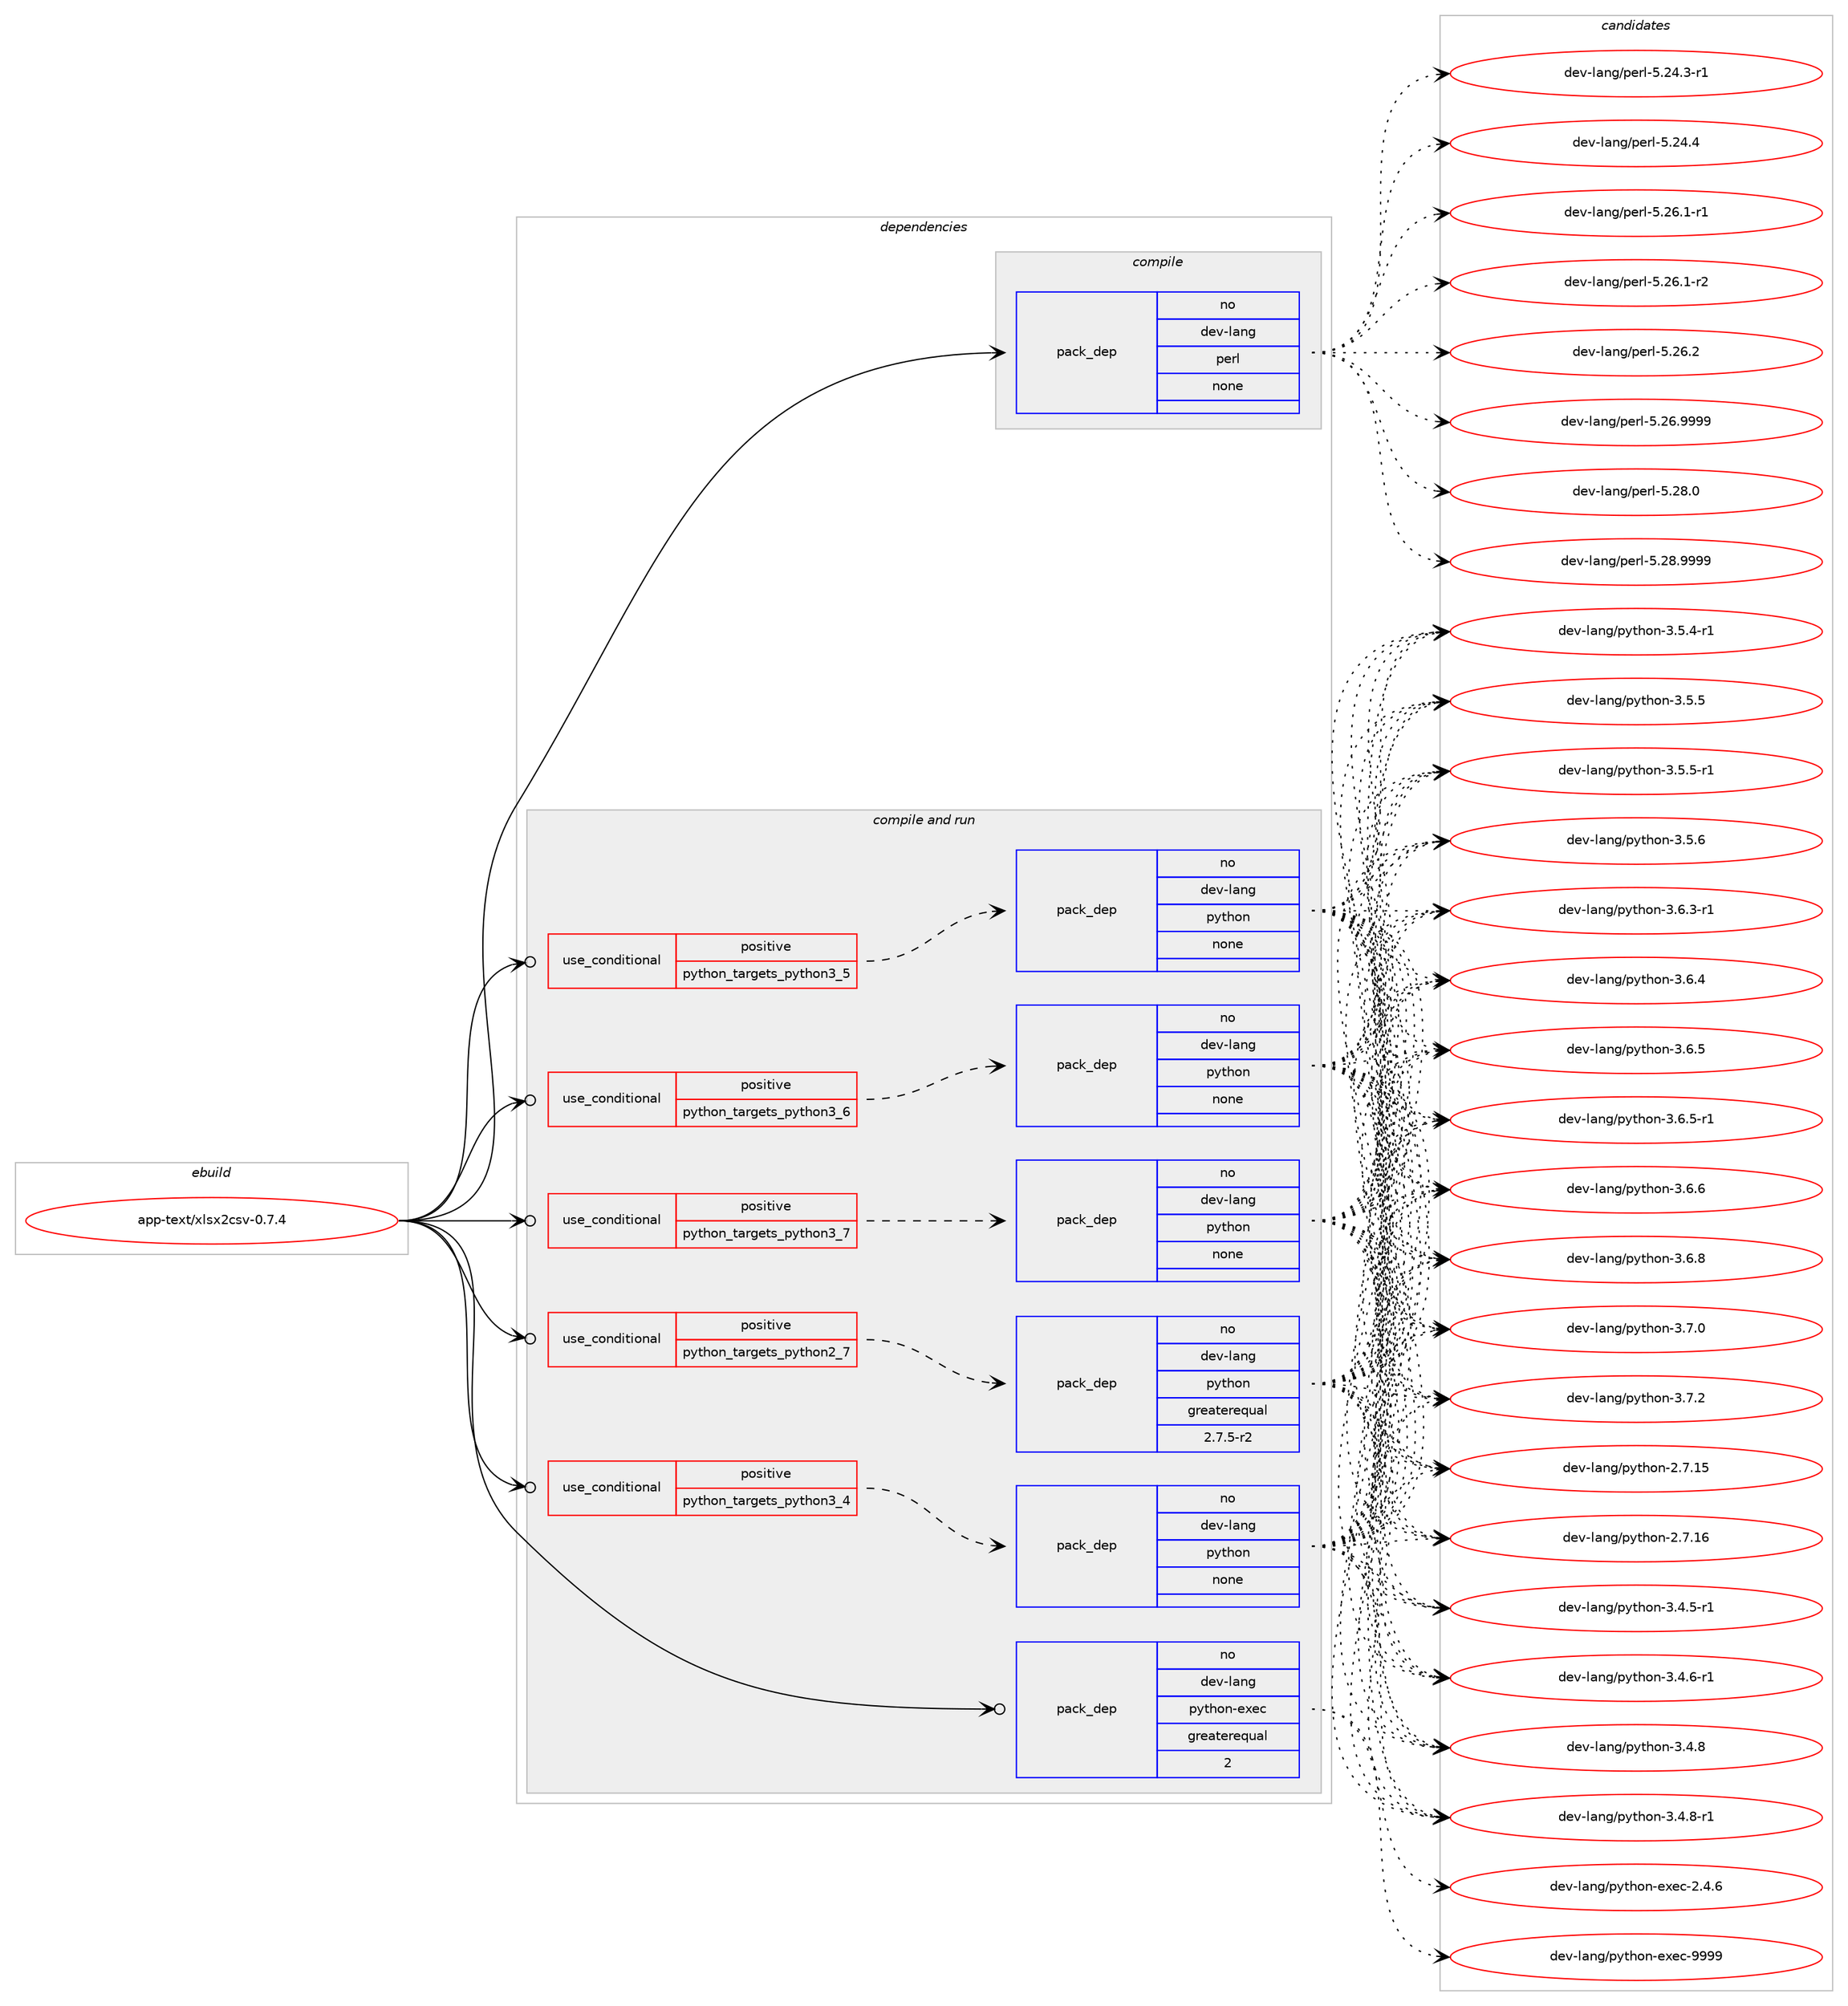 digraph prolog {

# *************
# Graph options
# *************

newrank=true;
concentrate=true;
compound=true;
graph [rankdir=LR,fontname=Helvetica,fontsize=10,ranksep=1.5];#, ranksep=2.5, nodesep=0.2];
edge  [arrowhead=vee];
node  [fontname=Helvetica,fontsize=10];

# **********
# The ebuild
# **********

subgraph cluster_leftcol {
color=gray;
rank=same;
label=<<i>ebuild</i>>;
id [label="app-text/xlsx2csv-0.7.4", color=red, width=4, href="../app-text/xlsx2csv-0.7.4.svg"];
}

# ****************
# The dependencies
# ****************

subgraph cluster_midcol {
color=gray;
label=<<i>dependencies</i>>;
subgraph cluster_compile {
fillcolor="#eeeeee";
style=filled;
label=<<i>compile</i>>;
subgraph pack936638 {
dependency1313534 [label=<<TABLE BORDER="0" CELLBORDER="1" CELLSPACING="0" CELLPADDING="4" WIDTH="220"><TR><TD ROWSPAN="6" CELLPADDING="30">pack_dep</TD></TR><TR><TD WIDTH="110">no</TD></TR><TR><TD>dev-lang</TD></TR><TR><TD>perl</TD></TR><TR><TD>none</TD></TR><TR><TD></TD></TR></TABLE>>, shape=none, color=blue];
}
id:e -> dependency1313534:w [weight=20,style="solid",arrowhead="vee"];
}
subgraph cluster_compileandrun {
fillcolor="#eeeeee";
style=filled;
label=<<i>compile and run</i>>;
subgraph cond356323 {
dependency1313535 [label=<<TABLE BORDER="0" CELLBORDER="1" CELLSPACING="0" CELLPADDING="4"><TR><TD ROWSPAN="3" CELLPADDING="10">use_conditional</TD></TR><TR><TD>positive</TD></TR><TR><TD>python_targets_python2_7</TD></TR></TABLE>>, shape=none, color=red];
subgraph pack936639 {
dependency1313536 [label=<<TABLE BORDER="0" CELLBORDER="1" CELLSPACING="0" CELLPADDING="4" WIDTH="220"><TR><TD ROWSPAN="6" CELLPADDING="30">pack_dep</TD></TR><TR><TD WIDTH="110">no</TD></TR><TR><TD>dev-lang</TD></TR><TR><TD>python</TD></TR><TR><TD>greaterequal</TD></TR><TR><TD>2.7.5-r2</TD></TR></TABLE>>, shape=none, color=blue];
}
dependency1313535:e -> dependency1313536:w [weight=20,style="dashed",arrowhead="vee"];
}
id:e -> dependency1313535:w [weight=20,style="solid",arrowhead="odotvee"];
subgraph cond356324 {
dependency1313537 [label=<<TABLE BORDER="0" CELLBORDER="1" CELLSPACING="0" CELLPADDING="4"><TR><TD ROWSPAN="3" CELLPADDING="10">use_conditional</TD></TR><TR><TD>positive</TD></TR><TR><TD>python_targets_python3_4</TD></TR></TABLE>>, shape=none, color=red];
subgraph pack936640 {
dependency1313538 [label=<<TABLE BORDER="0" CELLBORDER="1" CELLSPACING="0" CELLPADDING="4" WIDTH="220"><TR><TD ROWSPAN="6" CELLPADDING="30">pack_dep</TD></TR><TR><TD WIDTH="110">no</TD></TR><TR><TD>dev-lang</TD></TR><TR><TD>python</TD></TR><TR><TD>none</TD></TR><TR><TD></TD></TR></TABLE>>, shape=none, color=blue];
}
dependency1313537:e -> dependency1313538:w [weight=20,style="dashed",arrowhead="vee"];
}
id:e -> dependency1313537:w [weight=20,style="solid",arrowhead="odotvee"];
subgraph cond356325 {
dependency1313539 [label=<<TABLE BORDER="0" CELLBORDER="1" CELLSPACING="0" CELLPADDING="4"><TR><TD ROWSPAN="3" CELLPADDING="10">use_conditional</TD></TR><TR><TD>positive</TD></TR><TR><TD>python_targets_python3_5</TD></TR></TABLE>>, shape=none, color=red];
subgraph pack936641 {
dependency1313540 [label=<<TABLE BORDER="0" CELLBORDER="1" CELLSPACING="0" CELLPADDING="4" WIDTH="220"><TR><TD ROWSPAN="6" CELLPADDING="30">pack_dep</TD></TR><TR><TD WIDTH="110">no</TD></TR><TR><TD>dev-lang</TD></TR><TR><TD>python</TD></TR><TR><TD>none</TD></TR><TR><TD></TD></TR></TABLE>>, shape=none, color=blue];
}
dependency1313539:e -> dependency1313540:w [weight=20,style="dashed",arrowhead="vee"];
}
id:e -> dependency1313539:w [weight=20,style="solid",arrowhead="odotvee"];
subgraph cond356326 {
dependency1313541 [label=<<TABLE BORDER="0" CELLBORDER="1" CELLSPACING="0" CELLPADDING="4"><TR><TD ROWSPAN="3" CELLPADDING="10">use_conditional</TD></TR><TR><TD>positive</TD></TR><TR><TD>python_targets_python3_6</TD></TR></TABLE>>, shape=none, color=red];
subgraph pack936642 {
dependency1313542 [label=<<TABLE BORDER="0" CELLBORDER="1" CELLSPACING="0" CELLPADDING="4" WIDTH="220"><TR><TD ROWSPAN="6" CELLPADDING="30">pack_dep</TD></TR><TR><TD WIDTH="110">no</TD></TR><TR><TD>dev-lang</TD></TR><TR><TD>python</TD></TR><TR><TD>none</TD></TR><TR><TD></TD></TR></TABLE>>, shape=none, color=blue];
}
dependency1313541:e -> dependency1313542:w [weight=20,style="dashed",arrowhead="vee"];
}
id:e -> dependency1313541:w [weight=20,style="solid",arrowhead="odotvee"];
subgraph cond356327 {
dependency1313543 [label=<<TABLE BORDER="0" CELLBORDER="1" CELLSPACING="0" CELLPADDING="4"><TR><TD ROWSPAN="3" CELLPADDING="10">use_conditional</TD></TR><TR><TD>positive</TD></TR><TR><TD>python_targets_python3_7</TD></TR></TABLE>>, shape=none, color=red];
subgraph pack936643 {
dependency1313544 [label=<<TABLE BORDER="0" CELLBORDER="1" CELLSPACING="0" CELLPADDING="4" WIDTH="220"><TR><TD ROWSPAN="6" CELLPADDING="30">pack_dep</TD></TR><TR><TD WIDTH="110">no</TD></TR><TR><TD>dev-lang</TD></TR><TR><TD>python</TD></TR><TR><TD>none</TD></TR><TR><TD></TD></TR></TABLE>>, shape=none, color=blue];
}
dependency1313543:e -> dependency1313544:w [weight=20,style="dashed",arrowhead="vee"];
}
id:e -> dependency1313543:w [weight=20,style="solid",arrowhead="odotvee"];
subgraph pack936644 {
dependency1313545 [label=<<TABLE BORDER="0" CELLBORDER="1" CELLSPACING="0" CELLPADDING="4" WIDTH="220"><TR><TD ROWSPAN="6" CELLPADDING="30">pack_dep</TD></TR><TR><TD WIDTH="110">no</TD></TR><TR><TD>dev-lang</TD></TR><TR><TD>python-exec</TD></TR><TR><TD>greaterequal</TD></TR><TR><TD>2</TD></TR></TABLE>>, shape=none, color=blue];
}
id:e -> dependency1313545:w [weight=20,style="solid",arrowhead="odotvee"];
}
subgraph cluster_run {
fillcolor="#eeeeee";
style=filled;
label=<<i>run</i>>;
}
}

# **************
# The candidates
# **************

subgraph cluster_choices {
rank=same;
color=gray;
label=<<i>candidates</i>>;

subgraph choice936638 {
color=black;
nodesep=1;
choice100101118451089711010347112101114108455346505246514511449 [label="dev-lang/perl-5.24.3-r1", color=red, width=4,href="../dev-lang/perl-5.24.3-r1.svg"];
choice10010111845108971101034711210111410845534650524652 [label="dev-lang/perl-5.24.4", color=red, width=4,href="../dev-lang/perl-5.24.4.svg"];
choice100101118451089711010347112101114108455346505446494511449 [label="dev-lang/perl-5.26.1-r1", color=red, width=4,href="../dev-lang/perl-5.26.1-r1.svg"];
choice100101118451089711010347112101114108455346505446494511450 [label="dev-lang/perl-5.26.1-r2", color=red, width=4,href="../dev-lang/perl-5.26.1-r2.svg"];
choice10010111845108971101034711210111410845534650544650 [label="dev-lang/perl-5.26.2", color=red, width=4,href="../dev-lang/perl-5.26.2.svg"];
choice10010111845108971101034711210111410845534650544657575757 [label="dev-lang/perl-5.26.9999", color=red, width=4,href="../dev-lang/perl-5.26.9999.svg"];
choice10010111845108971101034711210111410845534650564648 [label="dev-lang/perl-5.28.0", color=red, width=4,href="../dev-lang/perl-5.28.0.svg"];
choice10010111845108971101034711210111410845534650564657575757 [label="dev-lang/perl-5.28.9999", color=red, width=4,href="../dev-lang/perl-5.28.9999.svg"];
dependency1313534:e -> choice100101118451089711010347112101114108455346505246514511449:w [style=dotted,weight="100"];
dependency1313534:e -> choice10010111845108971101034711210111410845534650524652:w [style=dotted,weight="100"];
dependency1313534:e -> choice100101118451089711010347112101114108455346505446494511449:w [style=dotted,weight="100"];
dependency1313534:e -> choice100101118451089711010347112101114108455346505446494511450:w [style=dotted,weight="100"];
dependency1313534:e -> choice10010111845108971101034711210111410845534650544650:w [style=dotted,weight="100"];
dependency1313534:e -> choice10010111845108971101034711210111410845534650544657575757:w [style=dotted,weight="100"];
dependency1313534:e -> choice10010111845108971101034711210111410845534650564648:w [style=dotted,weight="100"];
dependency1313534:e -> choice10010111845108971101034711210111410845534650564657575757:w [style=dotted,weight="100"];
}
subgraph choice936639 {
color=black;
nodesep=1;
choice10010111845108971101034711212111610411111045504655464953 [label="dev-lang/python-2.7.15", color=red, width=4,href="../dev-lang/python-2.7.15.svg"];
choice10010111845108971101034711212111610411111045504655464954 [label="dev-lang/python-2.7.16", color=red, width=4,href="../dev-lang/python-2.7.16.svg"];
choice1001011184510897110103471121211161041111104551465246534511449 [label="dev-lang/python-3.4.5-r1", color=red, width=4,href="../dev-lang/python-3.4.5-r1.svg"];
choice1001011184510897110103471121211161041111104551465246544511449 [label="dev-lang/python-3.4.6-r1", color=red, width=4,href="../dev-lang/python-3.4.6-r1.svg"];
choice100101118451089711010347112121116104111110455146524656 [label="dev-lang/python-3.4.8", color=red, width=4,href="../dev-lang/python-3.4.8.svg"];
choice1001011184510897110103471121211161041111104551465246564511449 [label="dev-lang/python-3.4.8-r1", color=red, width=4,href="../dev-lang/python-3.4.8-r1.svg"];
choice1001011184510897110103471121211161041111104551465346524511449 [label="dev-lang/python-3.5.4-r1", color=red, width=4,href="../dev-lang/python-3.5.4-r1.svg"];
choice100101118451089711010347112121116104111110455146534653 [label="dev-lang/python-3.5.5", color=red, width=4,href="../dev-lang/python-3.5.5.svg"];
choice1001011184510897110103471121211161041111104551465346534511449 [label="dev-lang/python-3.5.5-r1", color=red, width=4,href="../dev-lang/python-3.5.5-r1.svg"];
choice100101118451089711010347112121116104111110455146534654 [label="dev-lang/python-3.5.6", color=red, width=4,href="../dev-lang/python-3.5.6.svg"];
choice1001011184510897110103471121211161041111104551465446514511449 [label="dev-lang/python-3.6.3-r1", color=red, width=4,href="../dev-lang/python-3.6.3-r1.svg"];
choice100101118451089711010347112121116104111110455146544652 [label="dev-lang/python-3.6.4", color=red, width=4,href="../dev-lang/python-3.6.4.svg"];
choice100101118451089711010347112121116104111110455146544653 [label="dev-lang/python-3.6.5", color=red, width=4,href="../dev-lang/python-3.6.5.svg"];
choice1001011184510897110103471121211161041111104551465446534511449 [label="dev-lang/python-3.6.5-r1", color=red, width=4,href="../dev-lang/python-3.6.5-r1.svg"];
choice100101118451089711010347112121116104111110455146544654 [label="dev-lang/python-3.6.6", color=red, width=4,href="../dev-lang/python-3.6.6.svg"];
choice100101118451089711010347112121116104111110455146544656 [label="dev-lang/python-3.6.8", color=red, width=4,href="../dev-lang/python-3.6.8.svg"];
choice100101118451089711010347112121116104111110455146554648 [label="dev-lang/python-3.7.0", color=red, width=4,href="../dev-lang/python-3.7.0.svg"];
choice100101118451089711010347112121116104111110455146554650 [label="dev-lang/python-3.7.2", color=red, width=4,href="../dev-lang/python-3.7.2.svg"];
dependency1313536:e -> choice10010111845108971101034711212111610411111045504655464953:w [style=dotted,weight="100"];
dependency1313536:e -> choice10010111845108971101034711212111610411111045504655464954:w [style=dotted,weight="100"];
dependency1313536:e -> choice1001011184510897110103471121211161041111104551465246534511449:w [style=dotted,weight="100"];
dependency1313536:e -> choice1001011184510897110103471121211161041111104551465246544511449:w [style=dotted,weight="100"];
dependency1313536:e -> choice100101118451089711010347112121116104111110455146524656:w [style=dotted,weight="100"];
dependency1313536:e -> choice1001011184510897110103471121211161041111104551465246564511449:w [style=dotted,weight="100"];
dependency1313536:e -> choice1001011184510897110103471121211161041111104551465346524511449:w [style=dotted,weight="100"];
dependency1313536:e -> choice100101118451089711010347112121116104111110455146534653:w [style=dotted,weight="100"];
dependency1313536:e -> choice1001011184510897110103471121211161041111104551465346534511449:w [style=dotted,weight="100"];
dependency1313536:e -> choice100101118451089711010347112121116104111110455146534654:w [style=dotted,weight="100"];
dependency1313536:e -> choice1001011184510897110103471121211161041111104551465446514511449:w [style=dotted,weight="100"];
dependency1313536:e -> choice100101118451089711010347112121116104111110455146544652:w [style=dotted,weight="100"];
dependency1313536:e -> choice100101118451089711010347112121116104111110455146544653:w [style=dotted,weight="100"];
dependency1313536:e -> choice1001011184510897110103471121211161041111104551465446534511449:w [style=dotted,weight="100"];
dependency1313536:e -> choice100101118451089711010347112121116104111110455146544654:w [style=dotted,weight="100"];
dependency1313536:e -> choice100101118451089711010347112121116104111110455146544656:w [style=dotted,weight="100"];
dependency1313536:e -> choice100101118451089711010347112121116104111110455146554648:w [style=dotted,weight="100"];
dependency1313536:e -> choice100101118451089711010347112121116104111110455146554650:w [style=dotted,weight="100"];
}
subgraph choice936640 {
color=black;
nodesep=1;
choice10010111845108971101034711212111610411111045504655464953 [label="dev-lang/python-2.7.15", color=red, width=4,href="../dev-lang/python-2.7.15.svg"];
choice10010111845108971101034711212111610411111045504655464954 [label="dev-lang/python-2.7.16", color=red, width=4,href="../dev-lang/python-2.7.16.svg"];
choice1001011184510897110103471121211161041111104551465246534511449 [label="dev-lang/python-3.4.5-r1", color=red, width=4,href="../dev-lang/python-3.4.5-r1.svg"];
choice1001011184510897110103471121211161041111104551465246544511449 [label="dev-lang/python-3.4.6-r1", color=red, width=4,href="../dev-lang/python-3.4.6-r1.svg"];
choice100101118451089711010347112121116104111110455146524656 [label="dev-lang/python-3.4.8", color=red, width=4,href="../dev-lang/python-3.4.8.svg"];
choice1001011184510897110103471121211161041111104551465246564511449 [label="dev-lang/python-3.4.8-r1", color=red, width=4,href="../dev-lang/python-3.4.8-r1.svg"];
choice1001011184510897110103471121211161041111104551465346524511449 [label="dev-lang/python-3.5.4-r1", color=red, width=4,href="../dev-lang/python-3.5.4-r1.svg"];
choice100101118451089711010347112121116104111110455146534653 [label="dev-lang/python-3.5.5", color=red, width=4,href="../dev-lang/python-3.5.5.svg"];
choice1001011184510897110103471121211161041111104551465346534511449 [label="dev-lang/python-3.5.5-r1", color=red, width=4,href="../dev-lang/python-3.5.5-r1.svg"];
choice100101118451089711010347112121116104111110455146534654 [label="dev-lang/python-3.5.6", color=red, width=4,href="../dev-lang/python-3.5.6.svg"];
choice1001011184510897110103471121211161041111104551465446514511449 [label="dev-lang/python-3.6.3-r1", color=red, width=4,href="../dev-lang/python-3.6.3-r1.svg"];
choice100101118451089711010347112121116104111110455146544652 [label="dev-lang/python-3.6.4", color=red, width=4,href="../dev-lang/python-3.6.4.svg"];
choice100101118451089711010347112121116104111110455146544653 [label="dev-lang/python-3.6.5", color=red, width=4,href="../dev-lang/python-3.6.5.svg"];
choice1001011184510897110103471121211161041111104551465446534511449 [label="dev-lang/python-3.6.5-r1", color=red, width=4,href="../dev-lang/python-3.6.5-r1.svg"];
choice100101118451089711010347112121116104111110455146544654 [label="dev-lang/python-3.6.6", color=red, width=4,href="../dev-lang/python-3.6.6.svg"];
choice100101118451089711010347112121116104111110455146544656 [label="dev-lang/python-3.6.8", color=red, width=4,href="../dev-lang/python-3.6.8.svg"];
choice100101118451089711010347112121116104111110455146554648 [label="dev-lang/python-3.7.0", color=red, width=4,href="../dev-lang/python-3.7.0.svg"];
choice100101118451089711010347112121116104111110455146554650 [label="dev-lang/python-3.7.2", color=red, width=4,href="../dev-lang/python-3.7.2.svg"];
dependency1313538:e -> choice10010111845108971101034711212111610411111045504655464953:w [style=dotted,weight="100"];
dependency1313538:e -> choice10010111845108971101034711212111610411111045504655464954:w [style=dotted,weight="100"];
dependency1313538:e -> choice1001011184510897110103471121211161041111104551465246534511449:w [style=dotted,weight="100"];
dependency1313538:e -> choice1001011184510897110103471121211161041111104551465246544511449:w [style=dotted,weight="100"];
dependency1313538:e -> choice100101118451089711010347112121116104111110455146524656:w [style=dotted,weight="100"];
dependency1313538:e -> choice1001011184510897110103471121211161041111104551465246564511449:w [style=dotted,weight="100"];
dependency1313538:e -> choice1001011184510897110103471121211161041111104551465346524511449:w [style=dotted,weight="100"];
dependency1313538:e -> choice100101118451089711010347112121116104111110455146534653:w [style=dotted,weight="100"];
dependency1313538:e -> choice1001011184510897110103471121211161041111104551465346534511449:w [style=dotted,weight="100"];
dependency1313538:e -> choice100101118451089711010347112121116104111110455146534654:w [style=dotted,weight="100"];
dependency1313538:e -> choice1001011184510897110103471121211161041111104551465446514511449:w [style=dotted,weight="100"];
dependency1313538:e -> choice100101118451089711010347112121116104111110455146544652:w [style=dotted,weight="100"];
dependency1313538:e -> choice100101118451089711010347112121116104111110455146544653:w [style=dotted,weight="100"];
dependency1313538:e -> choice1001011184510897110103471121211161041111104551465446534511449:w [style=dotted,weight="100"];
dependency1313538:e -> choice100101118451089711010347112121116104111110455146544654:w [style=dotted,weight="100"];
dependency1313538:e -> choice100101118451089711010347112121116104111110455146544656:w [style=dotted,weight="100"];
dependency1313538:e -> choice100101118451089711010347112121116104111110455146554648:w [style=dotted,weight="100"];
dependency1313538:e -> choice100101118451089711010347112121116104111110455146554650:w [style=dotted,weight="100"];
}
subgraph choice936641 {
color=black;
nodesep=1;
choice10010111845108971101034711212111610411111045504655464953 [label="dev-lang/python-2.7.15", color=red, width=4,href="../dev-lang/python-2.7.15.svg"];
choice10010111845108971101034711212111610411111045504655464954 [label="dev-lang/python-2.7.16", color=red, width=4,href="../dev-lang/python-2.7.16.svg"];
choice1001011184510897110103471121211161041111104551465246534511449 [label="dev-lang/python-3.4.5-r1", color=red, width=4,href="../dev-lang/python-3.4.5-r1.svg"];
choice1001011184510897110103471121211161041111104551465246544511449 [label="dev-lang/python-3.4.6-r1", color=red, width=4,href="../dev-lang/python-3.4.6-r1.svg"];
choice100101118451089711010347112121116104111110455146524656 [label="dev-lang/python-3.4.8", color=red, width=4,href="../dev-lang/python-3.4.8.svg"];
choice1001011184510897110103471121211161041111104551465246564511449 [label="dev-lang/python-3.4.8-r1", color=red, width=4,href="../dev-lang/python-3.4.8-r1.svg"];
choice1001011184510897110103471121211161041111104551465346524511449 [label="dev-lang/python-3.5.4-r1", color=red, width=4,href="../dev-lang/python-3.5.4-r1.svg"];
choice100101118451089711010347112121116104111110455146534653 [label="dev-lang/python-3.5.5", color=red, width=4,href="../dev-lang/python-3.5.5.svg"];
choice1001011184510897110103471121211161041111104551465346534511449 [label="dev-lang/python-3.5.5-r1", color=red, width=4,href="../dev-lang/python-3.5.5-r1.svg"];
choice100101118451089711010347112121116104111110455146534654 [label="dev-lang/python-3.5.6", color=red, width=4,href="../dev-lang/python-3.5.6.svg"];
choice1001011184510897110103471121211161041111104551465446514511449 [label="dev-lang/python-3.6.3-r1", color=red, width=4,href="../dev-lang/python-3.6.3-r1.svg"];
choice100101118451089711010347112121116104111110455146544652 [label="dev-lang/python-3.6.4", color=red, width=4,href="../dev-lang/python-3.6.4.svg"];
choice100101118451089711010347112121116104111110455146544653 [label="dev-lang/python-3.6.5", color=red, width=4,href="../dev-lang/python-3.6.5.svg"];
choice1001011184510897110103471121211161041111104551465446534511449 [label="dev-lang/python-3.6.5-r1", color=red, width=4,href="../dev-lang/python-3.6.5-r1.svg"];
choice100101118451089711010347112121116104111110455146544654 [label="dev-lang/python-3.6.6", color=red, width=4,href="../dev-lang/python-3.6.6.svg"];
choice100101118451089711010347112121116104111110455146544656 [label="dev-lang/python-3.6.8", color=red, width=4,href="../dev-lang/python-3.6.8.svg"];
choice100101118451089711010347112121116104111110455146554648 [label="dev-lang/python-3.7.0", color=red, width=4,href="../dev-lang/python-3.7.0.svg"];
choice100101118451089711010347112121116104111110455146554650 [label="dev-lang/python-3.7.2", color=red, width=4,href="../dev-lang/python-3.7.2.svg"];
dependency1313540:e -> choice10010111845108971101034711212111610411111045504655464953:w [style=dotted,weight="100"];
dependency1313540:e -> choice10010111845108971101034711212111610411111045504655464954:w [style=dotted,weight="100"];
dependency1313540:e -> choice1001011184510897110103471121211161041111104551465246534511449:w [style=dotted,weight="100"];
dependency1313540:e -> choice1001011184510897110103471121211161041111104551465246544511449:w [style=dotted,weight="100"];
dependency1313540:e -> choice100101118451089711010347112121116104111110455146524656:w [style=dotted,weight="100"];
dependency1313540:e -> choice1001011184510897110103471121211161041111104551465246564511449:w [style=dotted,weight="100"];
dependency1313540:e -> choice1001011184510897110103471121211161041111104551465346524511449:w [style=dotted,weight="100"];
dependency1313540:e -> choice100101118451089711010347112121116104111110455146534653:w [style=dotted,weight="100"];
dependency1313540:e -> choice1001011184510897110103471121211161041111104551465346534511449:w [style=dotted,weight="100"];
dependency1313540:e -> choice100101118451089711010347112121116104111110455146534654:w [style=dotted,weight="100"];
dependency1313540:e -> choice1001011184510897110103471121211161041111104551465446514511449:w [style=dotted,weight="100"];
dependency1313540:e -> choice100101118451089711010347112121116104111110455146544652:w [style=dotted,weight="100"];
dependency1313540:e -> choice100101118451089711010347112121116104111110455146544653:w [style=dotted,weight="100"];
dependency1313540:e -> choice1001011184510897110103471121211161041111104551465446534511449:w [style=dotted,weight="100"];
dependency1313540:e -> choice100101118451089711010347112121116104111110455146544654:w [style=dotted,weight="100"];
dependency1313540:e -> choice100101118451089711010347112121116104111110455146544656:w [style=dotted,weight="100"];
dependency1313540:e -> choice100101118451089711010347112121116104111110455146554648:w [style=dotted,weight="100"];
dependency1313540:e -> choice100101118451089711010347112121116104111110455146554650:w [style=dotted,weight="100"];
}
subgraph choice936642 {
color=black;
nodesep=1;
choice10010111845108971101034711212111610411111045504655464953 [label="dev-lang/python-2.7.15", color=red, width=4,href="../dev-lang/python-2.7.15.svg"];
choice10010111845108971101034711212111610411111045504655464954 [label="dev-lang/python-2.7.16", color=red, width=4,href="../dev-lang/python-2.7.16.svg"];
choice1001011184510897110103471121211161041111104551465246534511449 [label="dev-lang/python-3.4.5-r1", color=red, width=4,href="../dev-lang/python-3.4.5-r1.svg"];
choice1001011184510897110103471121211161041111104551465246544511449 [label="dev-lang/python-3.4.6-r1", color=red, width=4,href="../dev-lang/python-3.4.6-r1.svg"];
choice100101118451089711010347112121116104111110455146524656 [label="dev-lang/python-3.4.8", color=red, width=4,href="../dev-lang/python-3.4.8.svg"];
choice1001011184510897110103471121211161041111104551465246564511449 [label="dev-lang/python-3.4.8-r1", color=red, width=4,href="../dev-lang/python-3.4.8-r1.svg"];
choice1001011184510897110103471121211161041111104551465346524511449 [label="dev-lang/python-3.5.4-r1", color=red, width=4,href="../dev-lang/python-3.5.4-r1.svg"];
choice100101118451089711010347112121116104111110455146534653 [label="dev-lang/python-3.5.5", color=red, width=4,href="../dev-lang/python-3.5.5.svg"];
choice1001011184510897110103471121211161041111104551465346534511449 [label="dev-lang/python-3.5.5-r1", color=red, width=4,href="../dev-lang/python-3.5.5-r1.svg"];
choice100101118451089711010347112121116104111110455146534654 [label="dev-lang/python-3.5.6", color=red, width=4,href="../dev-lang/python-3.5.6.svg"];
choice1001011184510897110103471121211161041111104551465446514511449 [label="dev-lang/python-3.6.3-r1", color=red, width=4,href="../dev-lang/python-3.6.3-r1.svg"];
choice100101118451089711010347112121116104111110455146544652 [label="dev-lang/python-3.6.4", color=red, width=4,href="../dev-lang/python-3.6.4.svg"];
choice100101118451089711010347112121116104111110455146544653 [label="dev-lang/python-3.6.5", color=red, width=4,href="../dev-lang/python-3.6.5.svg"];
choice1001011184510897110103471121211161041111104551465446534511449 [label="dev-lang/python-3.6.5-r1", color=red, width=4,href="../dev-lang/python-3.6.5-r1.svg"];
choice100101118451089711010347112121116104111110455146544654 [label="dev-lang/python-3.6.6", color=red, width=4,href="../dev-lang/python-3.6.6.svg"];
choice100101118451089711010347112121116104111110455146544656 [label="dev-lang/python-3.6.8", color=red, width=4,href="../dev-lang/python-3.6.8.svg"];
choice100101118451089711010347112121116104111110455146554648 [label="dev-lang/python-3.7.0", color=red, width=4,href="../dev-lang/python-3.7.0.svg"];
choice100101118451089711010347112121116104111110455146554650 [label="dev-lang/python-3.7.2", color=red, width=4,href="../dev-lang/python-3.7.2.svg"];
dependency1313542:e -> choice10010111845108971101034711212111610411111045504655464953:w [style=dotted,weight="100"];
dependency1313542:e -> choice10010111845108971101034711212111610411111045504655464954:w [style=dotted,weight="100"];
dependency1313542:e -> choice1001011184510897110103471121211161041111104551465246534511449:w [style=dotted,weight="100"];
dependency1313542:e -> choice1001011184510897110103471121211161041111104551465246544511449:w [style=dotted,weight="100"];
dependency1313542:e -> choice100101118451089711010347112121116104111110455146524656:w [style=dotted,weight="100"];
dependency1313542:e -> choice1001011184510897110103471121211161041111104551465246564511449:w [style=dotted,weight="100"];
dependency1313542:e -> choice1001011184510897110103471121211161041111104551465346524511449:w [style=dotted,weight="100"];
dependency1313542:e -> choice100101118451089711010347112121116104111110455146534653:w [style=dotted,weight="100"];
dependency1313542:e -> choice1001011184510897110103471121211161041111104551465346534511449:w [style=dotted,weight="100"];
dependency1313542:e -> choice100101118451089711010347112121116104111110455146534654:w [style=dotted,weight="100"];
dependency1313542:e -> choice1001011184510897110103471121211161041111104551465446514511449:w [style=dotted,weight="100"];
dependency1313542:e -> choice100101118451089711010347112121116104111110455146544652:w [style=dotted,weight="100"];
dependency1313542:e -> choice100101118451089711010347112121116104111110455146544653:w [style=dotted,weight="100"];
dependency1313542:e -> choice1001011184510897110103471121211161041111104551465446534511449:w [style=dotted,weight="100"];
dependency1313542:e -> choice100101118451089711010347112121116104111110455146544654:w [style=dotted,weight="100"];
dependency1313542:e -> choice100101118451089711010347112121116104111110455146544656:w [style=dotted,weight="100"];
dependency1313542:e -> choice100101118451089711010347112121116104111110455146554648:w [style=dotted,weight="100"];
dependency1313542:e -> choice100101118451089711010347112121116104111110455146554650:w [style=dotted,weight="100"];
}
subgraph choice936643 {
color=black;
nodesep=1;
choice10010111845108971101034711212111610411111045504655464953 [label="dev-lang/python-2.7.15", color=red, width=4,href="../dev-lang/python-2.7.15.svg"];
choice10010111845108971101034711212111610411111045504655464954 [label="dev-lang/python-2.7.16", color=red, width=4,href="../dev-lang/python-2.7.16.svg"];
choice1001011184510897110103471121211161041111104551465246534511449 [label="dev-lang/python-3.4.5-r1", color=red, width=4,href="../dev-lang/python-3.4.5-r1.svg"];
choice1001011184510897110103471121211161041111104551465246544511449 [label="dev-lang/python-3.4.6-r1", color=red, width=4,href="../dev-lang/python-3.4.6-r1.svg"];
choice100101118451089711010347112121116104111110455146524656 [label="dev-lang/python-3.4.8", color=red, width=4,href="../dev-lang/python-3.4.8.svg"];
choice1001011184510897110103471121211161041111104551465246564511449 [label="dev-lang/python-3.4.8-r1", color=red, width=4,href="../dev-lang/python-3.4.8-r1.svg"];
choice1001011184510897110103471121211161041111104551465346524511449 [label="dev-lang/python-3.5.4-r1", color=red, width=4,href="../dev-lang/python-3.5.4-r1.svg"];
choice100101118451089711010347112121116104111110455146534653 [label="dev-lang/python-3.5.5", color=red, width=4,href="../dev-lang/python-3.5.5.svg"];
choice1001011184510897110103471121211161041111104551465346534511449 [label="dev-lang/python-3.5.5-r1", color=red, width=4,href="../dev-lang/python-3.5.5-r1.svg"];
choice100101118451089711010347112121116104111110455146534654 [label="dev-lang/python-3.5.6", color=red, width=4,href="../dev-lang/python-3.5.6.svg"];
choice1001011184510897110103471121211161041111104551465446514511449 [label="dev-lang/python-3.6.3-r1", color=red, width=4,href="../dev-lang/python-3.6.3-r1.svg"];
choice100101118451089711010347112121116104111110455146544652 [label="dev-lang/python-3.6.4", color=red, width=4,href="../dev-lang/python-3.6.4.svg"];
choice100101118451089711010347112121116104111110455146544653 [label="dev-lang/python-3.6.5", color=red, width=4,href="../dev-lang/python-3.6.5.svg"];
choice1001011184510897110103471121211161041111104551465446534511449 [label="dev-lang/python-3.6.5-r1", color=red, width=4,href="../dev-lang/python-3.6.5-r1.svg"];
choice100101118451089711010347112121116104111110455146544654 [label="dev-lang/python-3.6.6", color=red, width=4,href="../dev-lang/python-3.6.6.svg"];
choice100101118451089711010347112121116104111110455146544656 [label="dev-lang/python-3.6.8", color=red, width=4,href="../dev-lang/python-3.6.8.svg"];
choice100101118451089711010347112121116104111110455146554648 [label="dev-lang/python-3.7.0", color=red, width=4,href="../dev-lang/python-3.7.0.svg"];
choice100101118451089711010347112121116104111110455146554650 [label="dev-lang/python-3.7.2", color=red, width=4,href="../dev-lang/python-3.7.2.svg"];
dependency1313544:e -> choice10010111845108971101034711212111610411111045504655464953:w [style=dotted,weight="100"];
dependency1313544:e -> choice10010111845108971101034711212111610411111045504655464954:w [style=dotted,weight="100"];
dependency1313544:e -> choice1001011184510897110103471121211161041111104551465246534511449:w [style=dotted,weight="100"];
dependency1313544:e -> choice1001011184510897110103471121211161041111104551465246544511449:w [style=dotted,weight="100"];
dependency1313544:e -> choice100101118451089711010347112121116104111110455146524656:w [style=dotted,weight="100"];
dependency1313544:e -> choice1001011184510897110103471121211161041111104551465246564511449:w [style=dotted,weight="100"];
dependency1313544:e -> choice1001011184510897110103471121211161041111104551465346524511449:w [style=dotted,weight="100"];
dependency1313544:e -> choice100101118451089711010347112121116104111110455146534653:w [style=dotted,weight="100"];
dependency1313544:e -> choice1001011184510897110103471121211161041111104551465346534511449:w [style=dotted,weight="100"];
dependency1313544:e -> choice100101118451089711010347112121116104111110455146534654:w [style=dotted,weight="100"];
dependency1313544:e -> choice1001011184510897110103471121211161041111104551465446514511449:w [style=dotted,weight="100"];
dependency1313544:e -> choice100101118451089711010347112121116104111110455146544652:w [style=dotted,weight="100"];
dependency1313544:e -> choice100101118451089711010347112121116104111110455146544653:w [style=dotted,weight="100"];
dependency1313544:e -> choice1001011184510897110103471121211161041111104551465446534511449:w [style=dotted,weight="100"];
dependency1313544:e -> choice100101118451089711010347112121116104111110455146544654:w [style=dotted,weight="100"];
dependency1313544:e -> choice100101118451089711010347112121116104111110455146544656:w [style=dotted,weight="100"];
dependency1313544:e -> choice100101118451089711010347112121116104111110455146554648:w [style=dotted,weight="100"];
dependency1313544:e -> choice100101118451089711010347112121116104111110455146554650:w [style=dotted,weight="100"];
}
subgraph choice936644 {
color=black;
nodesep=1;
choice1001011184510897110103471121211161041111104510112010199455046524654 [label="dev-lang/python-exec-2.4.6", color=red, width=4,href="../dev-lang/python-exec-2.4.6.svg"];
choice10010111845108971101034711212111610411111045101120101994557575757 [label="dev-lang/python-exec-9999", color=red, width=4,href="../dev-lang/python-exec-9999.svg"];
dependency1313545:e -> choice1001011184510897110103471121211161041111104510112010199455046524654:w [style=dotted,weight="100"];
dependency1313545:e -> choice10010111845108971101034711212111610411111045101120101994557575757:w [style=dotted,weight="100"];
}
}

}

